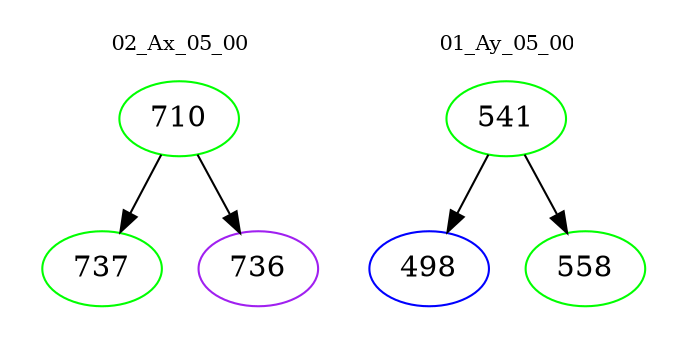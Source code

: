 digraph{
subgraph cluster_0 {
color = white
label = "02_Ax_05_00";
fontsize=10;
T0_710 [label="710", color="green"]
T0_710 -> T0_737 [color="black"]
T0_737 [label="737", color="green"]
T0_710 -> T0_736 [color="black"]
T0_736 [label="736", color="purple"]
}
subgraph cluster_1 {
color = white
label = "01_Ay_05_00";
fontsize=10;
T1_541 [label="541", color="green"]
T1_541 -> T1_498 [color="black"]
T1_498 [label="498", color="blue"]
T1_541 -> T1_558 [color="black"]
T1_558 [label="558", color="green"]
}
}
